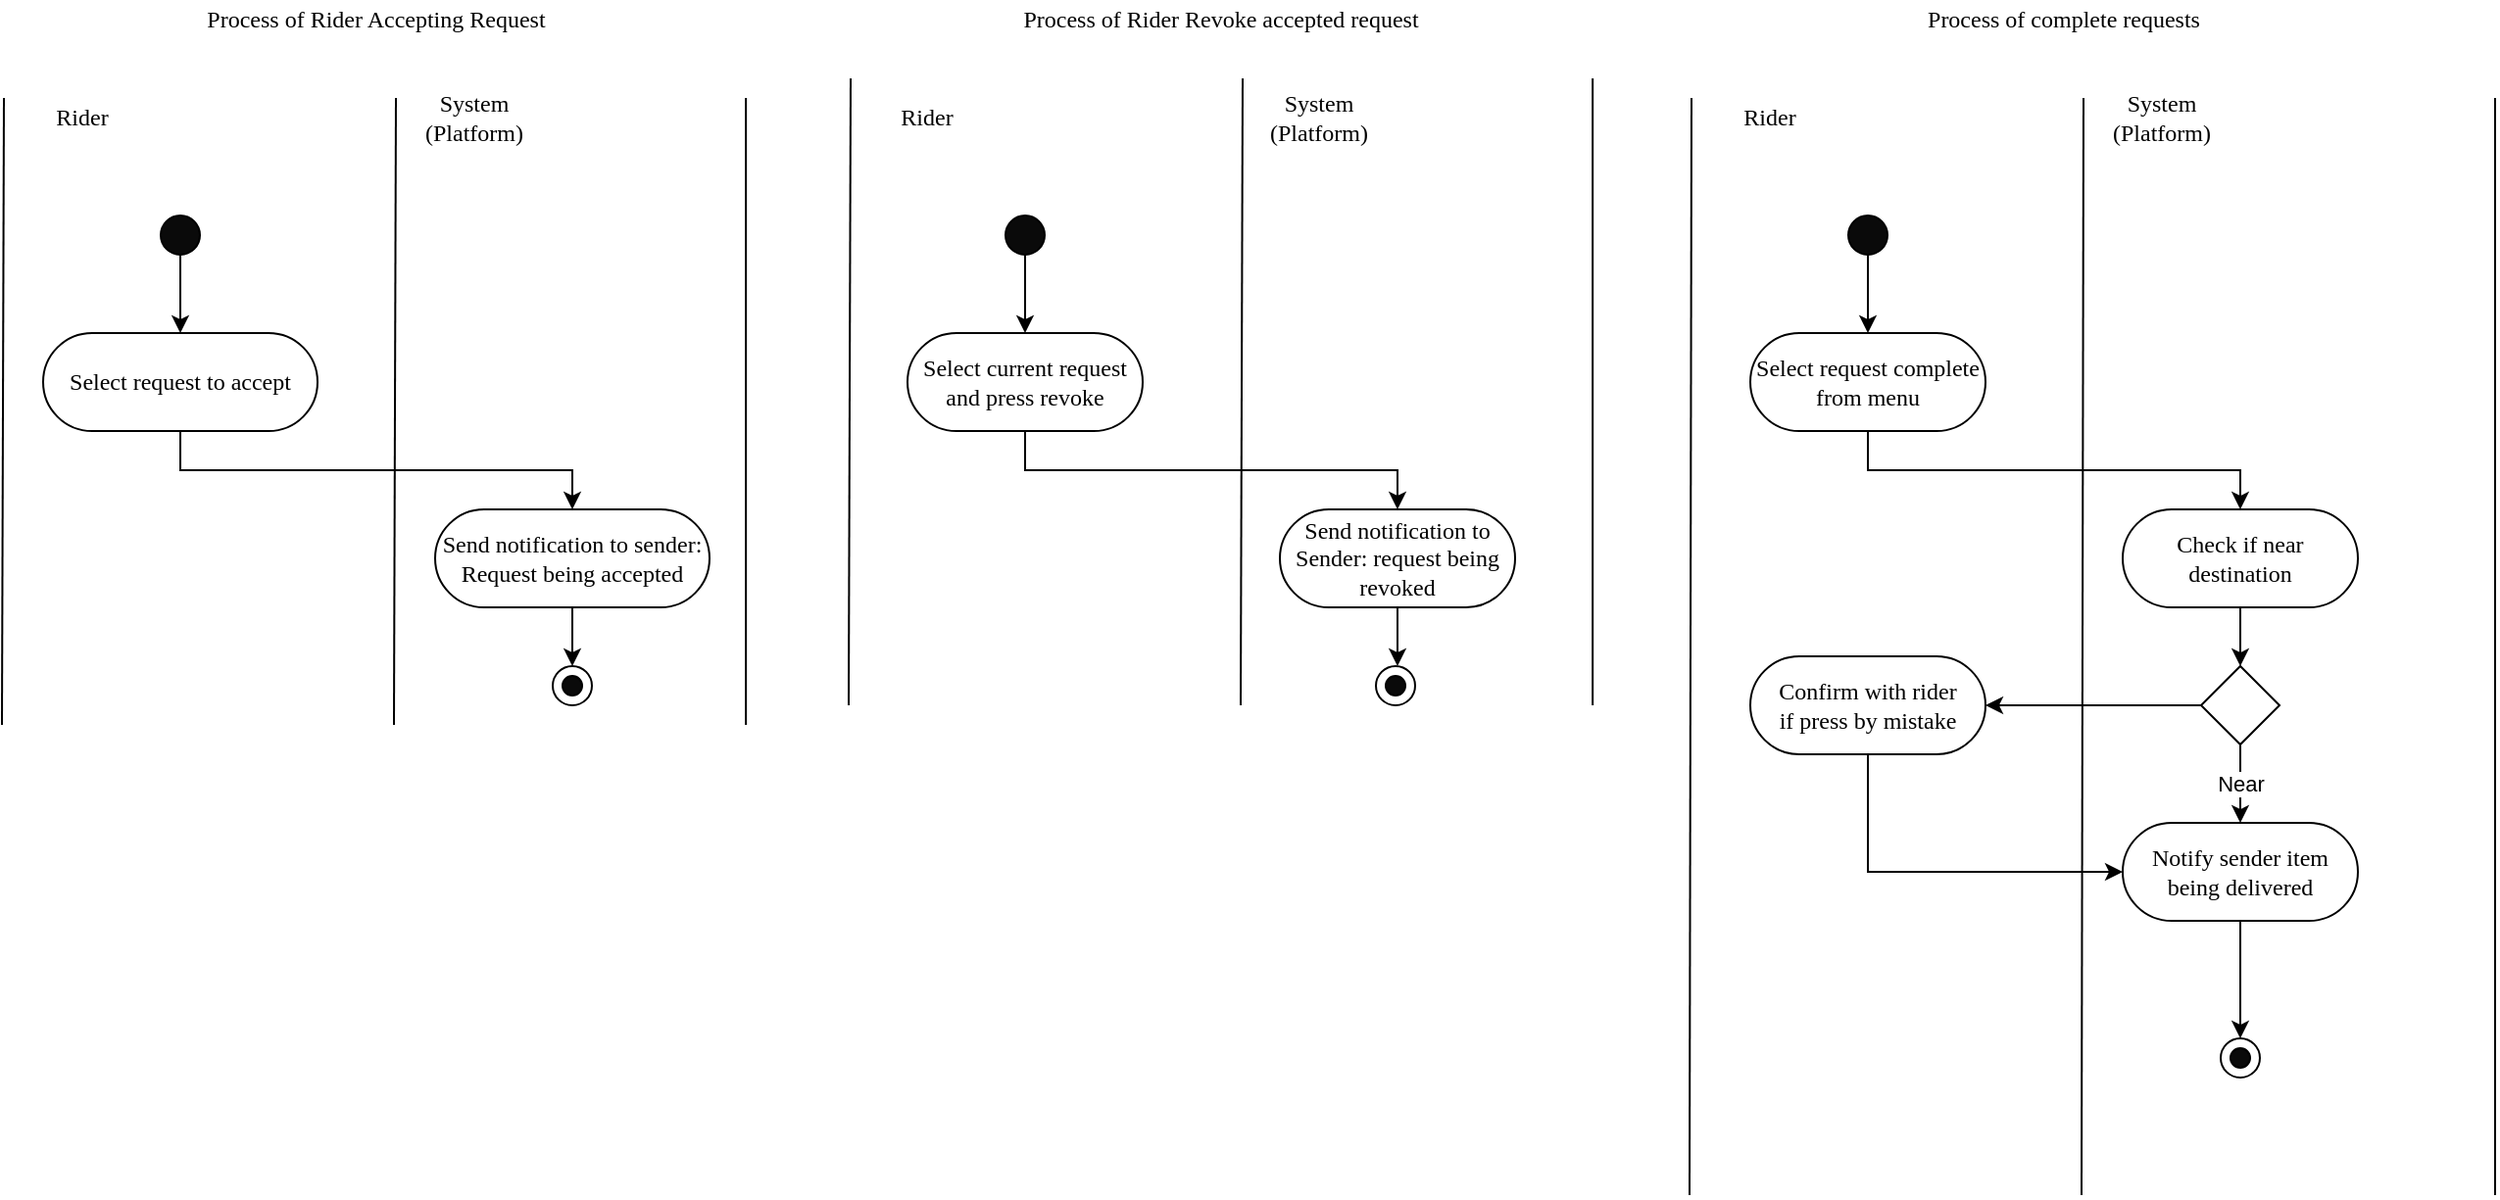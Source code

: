 <mxfile version="13.6.2" type="device"><diagram id="0EG7STp2EF_rGIm7eQaQ" name="Page-1"><mxGraphModel dx="1365" dy="813" grid="1" gridSize="10" guides="1" tooltips="1" connect="1" arrows="1" fold="1" page="1" pageScale="1" pageWidth="850" pageHeight="1100" math="0" shadow="0"><root><mxCell id="0"/><mxCell id="1" parent="0"/><mxCell id="br3GxOq8sKC3BMvjRoR--1" value="Process of Rider Accepting Request" style="text;html=1;strokeColor=none;fillColor=none;align=center;verticalAlign=middle;whiteSpace=wrap;rounded=0;fontSize=12;fontFamily=Times New Roman;" parent="1" vertex="1"><mxGeometry x="50" y="50" width="380" height="20" as="geometry"/></mxCell><mxCell id="br3GxOq8sKC3BMvjRoR--2" value="Rider" style="text;html=1;strokeColor=none;fillColor=none;align=center;verticalAlign=middle;whiteSpace=wrap;rounded=0;fontSize=12;fontFamily=Times New Roman;" parent="1" vertex="1"><mxGeometry x="50" y="100" width="80" height="20" as="geometry"/></mxCell><mxCell id="br3GxOq8sKC3BMvjRoR--3" value="System (Platform)" style="text;html=1;strokeColor=none;fillColor=none;align=center;verticalAlign=middle;whiteSpace=wrap;rounded=0;fontSize=12;fontFamily=Times New Roman;" parent="1" vertex="1"><mxGeometry x="250" y="100" width="80" height="20" as="geometry"/></mxCell><mxCell id="br3GxOq8sKC3BMvjRoR--4" value="" style="endArrow=none;html=1;fontFamily=Times New Roman;fontSize=12;" parent="1" edge="1"><mxGeometry width="50" height="50" relative="1" as="geometry"><mxPoint x="49" y="420" as="sourcePoint"/><mxPoint x="50" y="100" as="targetPoint"/></mxGeometry></mxCell><mxCell id="br3GxOq8sKC3BMvjRoR--5" value="" style="endArrow=none;html=1;fontFamily=Times New Roman;fontSize=12;" parent="1" edge="1"><mxGeometry width="50" height="50" relative="1" as="geometry"><mxPoint x="249" y="420" as="sourcePoint"/><mxPoint x="250" y="100" as="targetPoint"/></mxGeometry></mxCell><mxCell id="br3GxOq8sKC3BMvjRoR--8" style="edgeStyle=orthogonalEdgeStyle;rounded=0;orthogonalLoop=1;jettySize=auto;html=1;exitX=0.5;exitY=1;exitDx=0;exitDy=0;fontFamily=Times New Roman;fontSize=12;" parent="1" source="br3GxOq8sKC3BMvjRoR--9" target="Nk5XH0BlxIZjdT5uVcar-24" edge="1"><mxGeometry relative="1" as="geometry"><mxPoint x="140" y="220" as="targetPoint"/></mxGeometry></mxCell><mxCell id="br3GxOq8sKC3BMvjRoR--9" value="" style="ellipse;whiteSpace=wrap;html=1;fontFamily=Times New Roman;fontSize=12;fillColor=#0A0A0A;" parent="1" vertex="1"><mxGeometry x="130" y="160" width="20" height="20" as="geometry"/></mxCell><mxCell id="br3GxOq8sKC3BMvjRoR--29" value="" style="endArrow=none;html=1;fontFamily=Times New Roman;fontSize=12;" parent="1" edge="1"><mxGeometry width="50" height="50" relative="1" as="geometry"><mxPoint x="428.57" y="420" as="sourcePoint"/><mxPoint x="428.57" y="100" as="targetPoint"/></mxGeometry></mxCell><mxCell id="OlSt6uiDcoTUPKaY7Y58-1" style="edgeStyle=orthogonalEdgeStyle;rounded=0;orthogonalLoop=1;jettySize=auto;html=1;exitX=0.5;exitY=1;exitDx=0;exitDy=0;entryX=0.5;entryY=0;entryDx=0;entryDy=0;" edge="1" parent="1" source="Nk5XH0BlxIZjdT5uVcar-24" target="OlSt6uiDcoTUPKaY7Y58-2"><mxGeometry relative="1" as="geometry"><mxPoint x="330" y="310.0" as="targetPoint"/></mxGeometry></mxCell><mxCell id="Nk5XH0BlxIZjdT5uVcar-24" value="Select request to accept" style="rounded=1;whiteSpace=wrap;html=1;fontFamily=Times New Roman;fontSize=12;arcSize=50;" parent="1" vertex="1"><mxGeometry x="70" y="220" width="140" height="50" as="geometry"/></mxCell><mxCell id="Nk5XH0BlxIZjdT5uVcar-25" value="" style="group" parent="1" vertex="1" connectable="0"><mxGeometry x="330" y="390" width="20" height="20" as="geometry"/></mxCell><mxCell id="br3GxOq8sKC3BMvjRoR--41" value="" style="ellipse;whiteSpace=wrap;html=1;fontFamily=Times New Roman;fontSize=12;fillColor=#FFFFFF;" parent="Nk5XH0BlxIZjdT5uVcar-25" vertex="1"><mxGeometry width="20" height="20" as="geometry"/></mxCell><mxCell id="br3GxOq8sKC3BMvjRoR--42" value="" style="ellipse;whiteSpace=wrap;html=1;fontFamily=Times New Roman;fontSize=12;fillColor=#0A0A0A;" parent="Nk5XH0BlxIZjdT5uVcar-25" vertex="1"><mxGeometry x="5" y="5" width="10" height="10" as="geometry"/></mxCell><mxCell id="Nk5XH0BlxIZjdT5uVcar-100" value="Process of Rider Revoke accepted request" style="text;html=1;strokeColor=none;fillColor=none;align=center;verticalAlign=middle;whiteSpace=wrap;rounded=0;fontSize=12;fontFamily=Times New Roman;" parent="1" vertex="1"><mxGeometry x="481" y="50" width="380" height="20" as="geometry"/></mxCell><mxCell id="Nk5XH0BlxIZjdT5uVcar-101" value="Rider" style="text;html=1;strokeColor=none;fillColor=none;align=center;verticalAlign=middle;whiteSpace=wrap;rounded=0;fontSize=12;fontFamily=Times New Roman;" parent="1" vertex="1"><mxGeometry x="481" y="100" width="80" height="20" as="geometry"/></mxCell><mxCell id="Nk5XH0BlxIZjdT5uVcar-102" value="System (Platform)" style="text;html=1;strokeColor=none;fillColor=none;align=center;verticalAlign=middle;whiteSpace=wrap;rounded=0;fontSize=12;fontFamily=Times New Roman;" parent="1" vertex="1"><mxGeometry x="681" y="100" width="80" height="20" as="geometry"/></mxCell><mxCell id="Nk5XH0BlxIZjdT5uVcar-105" style="edgeStyle=orthogonalEdgeStyle;rounded=0;orthogonalLoop=1;jettySize=auto;html=1;exitX=0.5;exitY=1;exitDx=0;exitDy=0;fontFamily=Times New Roman;fontSize=12;" parent="1" source="Nk5XH0BlxIZjdT5uVcar-106" target="Nk5XH0BlxIZjdT5uVcar-109" edge="1"><mxGeometry relative="1" as="geometry"><mxPoint x="571" y="220" as="targetPoint"/></mxGeometry></mxCell><mxCell id="Nk5XH0BlxIZjdT5uVcar-106" value="" style="ellipse;whiteSpace=wrap;html=1;fontFamily=Times New Roman;fontSize=12;fillColor=#0A0A0A;" parent="1" vertex="1"><mxGeometry x="561" y="160" width="20" height="20" as="geometry"/></mxCell><mxCell id="Nk5XH0BlxIZjdT5uVcar-108" style="edgeStyle=orthogonalEdgeStyle;rounded=0;orthogonalLoop=1;jettySize=auto;html=1;exitX=0.5;exitY=1;exitDx=0;exitDy=0;entryX=0.5;entryY=0;entryDx=0;entryDy=0;strokeWidth=1;" parent="1" source="Nk5XH0BlxIZjdT5uVcar-109" target="Nk5XH0BlxIZjdT5uVcar-114" edge="1"><mxGeometry relative="1" as="geometry"/></mxCell><mxCell id="Nk5XH0BlxIZjdT5uVcar-109" value="Select current request and press revoke" style="rounded=1;whiteSpace=wrap;html=1;fontFamily=Times New Roman;fontSize=12;arcSize=50;" parent="1" vertex="1"><mxGeometry x="511" y="220" width="120" height="50" as="geometry"/></mxCell><mxCell id="Nk5XH0BlxIZjdT5uVcar-113" style="edgeStyle=orthogonalEdgeStyle;rounded=0;orthogonalLoop=1;jettySize=auto;html=1;exitX=0.5;exitY=1;exitDx=0;exitDy=0;strokeWidth=1;" parent="1" source="Nk5XH0BlxIZjdT5uVcar-114" edge="1"><mxGeometry relative="1" as="geometry"><mxPoint x="761.0" y="390.0" as="targetPoint"/></mxGeometry></mxCell><mxCell id="Nk5XH0BlxIZjdT5uVcar-114" value="Send notification to Sender: request being revoked" style="rounded=1;whiteSpace=wrap;html=1;fontFamily=Times New Roman;fontSize=12;arcSize=50;" parent="1" vertex="1"><mxGeometry x="701" y="310" width="120" height="50" as="geometry"/></mxCell><mxCell id="Nk5XH0BlxIZjdT5uVcar-145" value="Process of complete requests" style="text;html=1;strokeColor=none;fillColor=none;align=center;verticalAlign=middle;whiteSpace=wrap;rounded=0;fontSize=12;fontFamily=Times New Roman;" parent="1" vertex="1"><mxGeometry x="911" y="50" width="380" height="20" as="geometry"/></mxCell><mxCell id="Nk5XH0BlxIZjdT5uVcar-146" value="Rider" style="text;html=1;strokeColor=none;fillColor=none;align=center;verticalAlign=middle;whiteSpace=wrap;rounded=0;fontSize=12;fontFamily=Times New Roman;" parent="1" vertex="1"><mxGeometry x="911" y="100" width="80" height="20" as="geometry"/></mxCell><mxCell id="Nk5XH0BlxIZjdT5uVcar-147" value="System (Platform)" style="text;html=1;strokeColor=none;fillColor=none;align=center;verticalAlign=middle;whiteSpace=wrap;rounded=0;fontSize=12;fontFamily=Times New Roman;" parent="1" vertex="1"><mxGeometry x="1111" y="100" width="80" height="20" as="geometry"/></mxCell><mxCell id="Nk5XH0BlxIZjdT5uVcar-148" value="" style="endArrow=none;html=1;fontFamily=Times New Roman;fontSize=12;" parent="1" edge="1"><mxGeometry width="50" height="50" relative="1" as="geometry"><mxPoint x="910" y="660.0" as="sourcePoint"/><mxPoint x="911" y="100" as="targetPoint"/></mxGeometry></mxCell><mxCell id="Nk5XH0BlxIZjdT5uVcar-149" value="" style="endArrow=none;html=1;fontFamily=Times New Roman;fontSize=12;" parent="1" edge="1"><mxGeometry width="50" height="50" relative="1" as="geometry"><mxPoint x="1110" y="660.0" as="sourcePoint"/><mxPoint x="1111" y="100" as="targetPoint"/></mxGeometry></mxCell><mxCell id="Nk5XH0BlxIZjdT5uVcar-150" style="edgeStyle=orthogonalEdgeStyle;rounded=0;orthogonalLoop=1;jettySize=auto;html=1;exitX=0.5;exitY=1;exitDx=0;exitDy=0;fontFamily=Times New Roman;fontSize=12;" parent="1" source="Nk5XH0BlxIZjdT5uVcar-151" target="Nk5XH0BlxIZjdT5uVcar-154" edge="1"><mxGeometry relative="1" as="geometry"><mxPoint x="1001" y="220" as="targetPoint"/></mxGeometry></mxCell><mxCell id="Nk5XH0BlxIZjdT5uVcar-151" value="" style="ellipse;whiteSpace=wrap;html=1;fontFamily=Times New Roman;fontSize=12;fillColor=#0A0A0A;" parent="1" vertex="1"><mxGeometry x="991" y="160" width="20" height="20" as="geometry"/></mxCell><mxCell id="Nk5XH0BlxIZjdT5uVcar-152" value="" style="endArrow=none;html=1;fontFamily=Times New Roman;fontSize=12;" parent="1" edge="1"><mxGeometry width="50" height="50" relative="1" as="geometry"><mxPoint x="1321" y="660.0" as="sourcePoint"/><mxPoint x="1321" y="100" as="targetPoint"/></mxGeometry></mxCell><mxCell id="Nk5XH0BlxIZjdT5uVcar-153" style="edgeStyle=orthogonalEdgeStyle;rounded=0;orthogonalLoop=1;jettySize=auto;html=1;exitX=0.5;exitY=1;exitDx=0;exitDy=0;entryX=0.5;entryY=0;entryDx=0;entryDy=0;strokeWidth=1;" parent="1" source="Nk5XH0BlxIZjdT5uVcar-154" target="Nk5XH0BlxIZjdT5uVcar-159" edge="1"><mxGeometry relative="1" as="geometry"/></mxCell><mxCell id="Nk5XH0BlxIZjdT5uVcar-154" value="Select request complete from menu" style="rounded=1;whiteSpace=wrap;html=1;fontFamily=Times New Roman;fontSize=12;arcSize=50;" parent="1" vertex="1"><mxGeometry x="941" y="220" width="120" height="50" as="geometry"/></mxCell><mxCell id="Nk5XH0BlxIZjdT5uVcar-155" value="" style="group" parent="1" vertex="1" connectable="0"><mxGeometry x="1181" y="580" width="20" height="20" as="geometry"/></mxCell><mxCell id="Nk5XH0BlxIZjdT5uVcar-156" value="" style="ellipse;whiteSpace=wrap;html=1;fontFamily=Times New Roman;fontSize=12;fillColor=#FFFFFF;" parent="Nk5XH0BlxIZjdT5uVcar-155" vertex="1"><mxGeometry width="20" height="20" as="geometry"/></mxCell><mxCell id="Nk5XH0BlxIZjdT5uVcar-157" value="" style="ellipse;whiteSpace=wrap;html=1;fontFamily=Times New Roman;fontSize=12;fillColor=#0A0A0A;" parent="Nk5XH0BlxIZjdT5uVcar-155" vertex="1"><mxGeometry x="5" y="5" width="10" height="10" as="geometry"/></mxCell><mxCell id="Nk5XH0BlxIZjdT5uVcar-158" style="edgeStyle=orthogonalEdgeStyle;rounded=0;orthogonalLoop=1;jettySize=auto;html=1;exitX=0.5;exitY=1;exitDx=0;exitDy=0;strokeWidth=1;" parent="1" source="Nk5XH0BlxIZjdT5uVcar-159" target="Nk5XH0BlxIZjdT5uVcar-163" edge="1"><mxGeometry relative="1" as="geometry"/></mxCell><mxCell id="Nk5XH0BlxIZjdT5uVcar-159" value="Check if near destination" style="rounded=1;whiteSpace=wrap;html=1;fontFamily=Times New Roman;fontSize=12;arcSize=50;" parent="1" vertex="1"><mxGeometry x="1131" y="310" width="120" height="50" as="geometry"/></mxCell><mxCell id="Nk5XH0BlxIZjdT5uVcar-162" value="Near" style="edgeStyle=orthogonalEdgeStyle;rounded=0;orthogonalLoop=1;jettySize=auto;html=1;exitX=0.5;exitY=1;exitDx=0;exitDy=0;strokeWidth=1;entryX=0.5;entryY=0;entryDx=0;entryDy=0;" parent="1" source="Nk5XH0BlxIZjdT5uVcar-163" target="Nk5XH0BlxIZjdT5uVcar-165" edge="1"><mxGeometry relative="1" as="geometry"><mxPoint x="1281" y="460" as="targetPoint"/></mxGeometry></mxCell><mxCell id="OlSt6uiDcoTUPKaY7Y58-12" style="edgeStyle=orthogonalEdgeStyle;rounded=0;orthogonalLoop=1;jettySize=auto;html=1;exitX=0;exitY=0.5;exitDx=0;exitDy=0;entryX=1;entryY=0.5;entryDx=0;entryDy=0;" edge="1" parent="1" source="Nk5XH0BlxIZjdT5uVcar-163" target="OlSt6uiDcoTUPKaY7Y58-11"><mxGeometry relative="1" as="geometry"/></mxCell><mxCell id="Nk5XH0BlxIZjdT5uVcar-163" value="" style="rhombus;whiteSpace=wrap;html=1;" parent="1" vertex="1"><mxGeometry x="1171" y="390" width="40" height="40" as="geometry"/></mxCell><mxCell id="Nk5XH0BlxIZjdT5uVcar-164" style="edgeStyle=orthogonalEdgeStyle;rounded=0;orthogonalLoop=1;jettySize=auto;html=1;exitX=0.5;exitY=1;exitDx=0;exitDy=0;strokeWidth=1;entryX=0.5;entryY=0;entryDx=0;entryDy=0;" parent="1" source="Nk5XH0BlxIZjdT5uVcar-165" target="Nk5XH0BlxIZjdT5uVcar-156" edge="1"><mxGeometry relative="1" as="geometry"><mxPoint x="1201" y="580" as="targetPoint"/></mxGeometry></mxCell><mxCell id="Nk5XH0BlxIZjdT5uVcar-165" value="Notify sender item being delivered" style="rounded=1;whiteSpace=wrap;html=1;fontFamily=Times New Roman;fontSize=12;arcSize=50;" parent="1" vertex="1"><mxGeometry x="1131" y="470" width="120" height="50" as="geometry"/></mxCell><mxCell id="OlSt6uiDcoTUPKaY7Y58-3" style="edgeStyle=orthogonalEdgeStyle;rounded=0;orthogonalLoop=1;jettySize=auto;html=1;exitX=0.5;exitY=1;exitDx=0;exitDy=0;entryX=0.5;entryY=0;entryDx=0;entryDy=0;" edge="1" parent="1" source="OlSt6uiDcoTUPKaY7Y58-2" target="br3GxOq8sKC3BMvjRoR--41"><mxGeometry relative="1" as="geometry"/></mxCell><mxCell id="OlSt6uiDcoTUPKaY7Y58-2" value="Send notification to sender: Request being accepted" style="rounded=1;whiteSpace=wrap;html=1;fontFamily=Times New Roman;fontSize=12;arcSize=50;" vertex="1" parent="1"><mxGeometry x="270" y="310" width="140" height="50" as="geometry"/></mxCell><mxCell id="OlSt6uiDcoTUPKaY7Y58-4" value="" style="group" vertex="1" connectable="0" parent="1"><mxGeometry x="750" y="390" width="20" height="20" as="geometry"/></mxCell><mxCell id="OlSt6uiDcoTUPKaY7Y58-5" value="" style="ellipse;whiteSpace=wrap;html=1;fontFamily=Times New Roman;fontSize=12;fillColor=#FFFFFF;" vertex="1" parent="OlSt6uiDcoTUPKaY7Y58-4"><mxGeometry width="20" height="20" as="geometry"/></mxCell><mxCell id="OlSt6uiDcoTUPKaY7Y58-6" value="" style="ellipse;whiteSpace=wrap;html=1;fontFamily=Times New Roman;fontSize=12;fillColor=#0A0A0A;" vertex="1" parent="OlSt6uiDcoTUPKaY7Y58-4"><mxGeometry x="5" y="5" width="10" height="10" as="geometry"/></mxCell><mxCell id="OlSt6uiDcoTUPKaY7Y58-7" value="" style="endArrow=none;html=1;fontFamily=Times New Roman;fontSize=12;" edge="1" parent="1"><mxGeometry width="50" height="50" relative="1" as="geometry"><mxPoint x="481" y="410.0" as="sourcePoint"/><mxPoint x="482.0" y="90" as="targetPoint"/></mxGeometry></mxCell><mxCell id="OlSt6uiDcoTUPKaY7Y58-8" value="" style="endArrow=none;html=1;fontFamily=Times New Roman;fontSize=12;" edge="1" parent="1"><mxGeometry width="50" height="50" relative="1" as="geometry"><mxPoint x="681" y="410.0" as="sourcePoint"/><mxPoint x="682" y="90" as="targetPoint"/></mxGeometry></mxCell><mxCell id="OlSt6uiDcoTUPKaY7Y58-9" value="" style="endArrow=none;html=1;fontFamily=Times New Roman;fontSize=12;" edge="1" parent="1"><mxGeometry width="50" height="50" relative="1" as="geometry"><mxPoint x="860.57" y="410.0" as="sourcePoint"/><mxPoint x="860.57" y="90" as="targetPoint"/></mxGeometry></mxCell><mxCell id="OlSt6uiDcoTUPKaY7Y58-13" style="edgeStyle=orthogonalEdgeStyle;rounded=0;orthogonalLoop=1;jettySize=auto;html=1;exitX=0.5;exitY=1;exitDx=0;exitDy=0;entryX=0;entryY=0.5;entryDx=0;entryDy=0;" edge="1" parent="1" source="OlSt6uiDcoTUPKaY7Y58-11" target="Nk5XH0BlxIZjdT5uVcar-165"><mxGeometry relative="1" as="geometry"/></mxCell><mxCell id="OlSt6uiDcoTUPKaY7Y58-11" value="Confirm with rider&lt;br&gt;if press by mistake" style="rounded=1;whiteSpace=wrap;html=1;fontFamily=Times New Roman;fontSize=12;arcSize=50;" vertex="1" parent="1"><mxGeometry x="941" y="385" width="120" height="50" as="geometry"/></mxCell></root></mxGraphModel></diagram></mxfile>